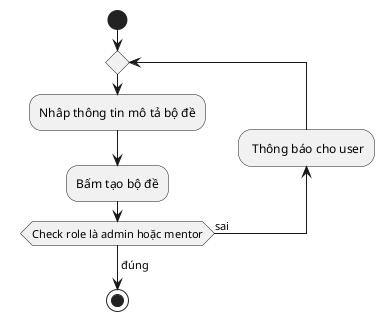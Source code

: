 @startuml TaoBoDeKiemTra
start
repeat
:Nhâp thông tin mô tả bộ đề;
:Bấm tạo bộ đề;
backward: Thông báo cho user;
repeat while (Check role là admin hoặc mentor) is (sai)
->đúng;
stop
@enduml